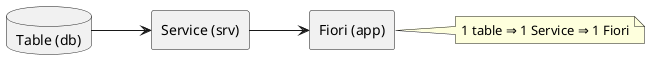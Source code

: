 @startuml
left to right direction


' === リモートリポジトリ ===
database db as "Table (db)"
rectangle srv as "Service (srv)"
rectangle fiori as "Fiori (app)"

db --> srv 
srv --> fiori 

note right of fiori
1 table ⇒ 1 Service ⇒ 1 Fiori
end note


@enduml
